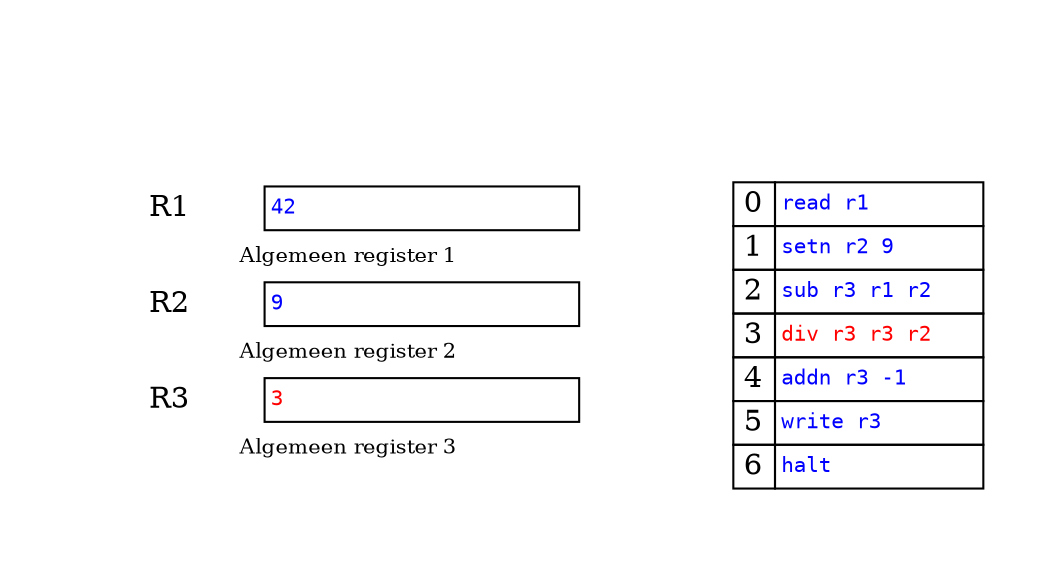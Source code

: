 digraph {
    graph [pad="0.5", nodesep="0.5", ranksep="1"];
    node [shape=plain]
    rankdir=LR;

    // labelloc=t
    // label="Von Neumann architectuur"

    CPU, RAM [shape=box, color=none, style=invis, height=0, margin=0, width=0]
    CPU -> RAM [dir="both", style=invis]
    { rank=same; CPU-> CPU_t [style=invis] }
    { rank=same; RAM-> RAM_t [style=invis] }

    CPU_t [label=<
    <table border="0" cellborder="1" cellspacing="2">
        <tr>
            <td color="none">R1</td>
            <td port="r0" align="left" width="90%"><font color="blue" point-size="10" face="monospace">42</font></td>
        </tr>
        <tr>
            <td color="none" align="center" colspan="2">
                <font point-size="10">Algemeen register 1</font>
            </td>
        </tr>
        <tr>
            <td color="none">R2</td>
            <td align="left" port="r2"><font color="blue" point-size="10" face="monospace">9</font></td>
        </tr>
        <tr>
            <td color="none" align="center" colspan="2">
                <font point-size="10">Algemeen register 2</font>
            </td>
        </tr>
        <tr>
            <td color="none">R3</td>
            <td align="left"><font color="red" point-size="10" face="monospace">3</font></td>
        </tr>
        <tr>
            <td color="none" align="center" colspan="2">
                <font point-size="10">Algemeen register 3</font>
            </td>
        </tr>
    </table>>]

    RAM_t [label=<
    <table align="right" border="0" cellborder="1" cellspacing="0">
        <tr>
            <td port="r0" width="20%">0</td>
            <td align="left" width="100%"><font point-size="10" face="monospace" color="blue">read r1</font></td>
        </tr>
        <tr>
            <td>1</td>
            <td align="left" port="r2"><font point-size="10" face="monospace" color="blue">setn r2 9</font></td>
        </tr>
        <tr>
            <td>2</td>
            <td align="left"><font point-size="10" face="monospace" color="blue">sub r3 r1 r2</font></td>
        </tr>
        <tr>
            <td>3</td>
            <td align="left"><font point-size="10" face="monospace" color="red">div r3 r3 r2</font></td>
        </tr>
        <tr>
            <td>4</td>
            <td align="left"><font point-size="10" face="monospace" color="blue">addn r3 -1</font></td>
        </tr>
        <tr>
            <td>5</td>
            <td align="left"><font point-size="10" face="monospace" color="blue">write r3</font></td>
        </tr>
        <tr>
            <td>6</td>
            <td align="left"><font point-size="10" face="monospace" color="blue">halt</font></td>
        </tr>
    </table>>]
}